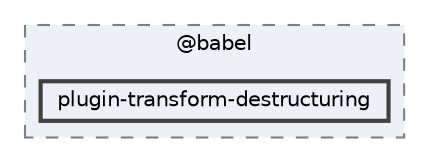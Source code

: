 digraph "pkiclassroomrescheduler/src/main/frontend/node_modules/@babel/plugin-transform-destructuring"
{
 // LATEX_PDF_SIZE
  bgcolor="transparent";
  edge [fontname=Helvetica,fontsize=10,labelfontname=Helvetica,labelfontsize=10];
  node [fontname=Helvetica,fontsize=10,shape=box,height=0.2,width=0.4];
  compound=true
  subgraph clusterdir_bc8070c8b402176472541bb6f0cba6df {
    graph [ bgcolor="#edf0f7", pencolor="grey50", label="@babel", fontname=Helvetica,fontsize=10 style="filled,dashed", URL="dir_bc8070c8b402176472541bb6f0cba6df.html",tooltip=""]
  dir_69e3ddb41315c1e6ef2d494711df6763 [label="plugin-transform-destructuring", fillcolor="#edf0f7", color="grey25", style="filled,bold", URL="dir_69e3ddb41315c1e6ef2d494711df6763.html",tooltip=""];
  }
}
